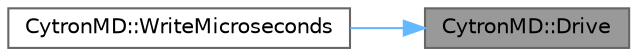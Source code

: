digraph "CytronMD::Drive"
{
 // LATEX_PDF_SIZE
  bgcolor="transparent";
  edge [fontname=Helvetica,fontsize=10,labelfontname=Helvetica,labelfontsize=10];
  node [fontname=Helvetica,fontsize=10,shape=box,height=0.2,width=0.4];
  rankdir="RL";
  Node1 [id="Node000001",label="CytronMD::Drive",height=0.2,width=0.4,color="gray40", fillcolor="grey60", style="filled", fontcolor="black",tooltip=" "];
  Node1 -> Node2 [id="edge1_Node000001_Node000002",dir="back",color="steelblue1",style="solid",tooltip=" "];
  Node2 [id="Node000002",label="CytronMD::WriteMicroseconds",height=0.2,width=0.4,color="grey40", fillcolor="white", style="filled",URL="$class_cytron_m_d.html#a604ace0572253934896fdab3aeb1dbb2",tooltip=" "];
}
